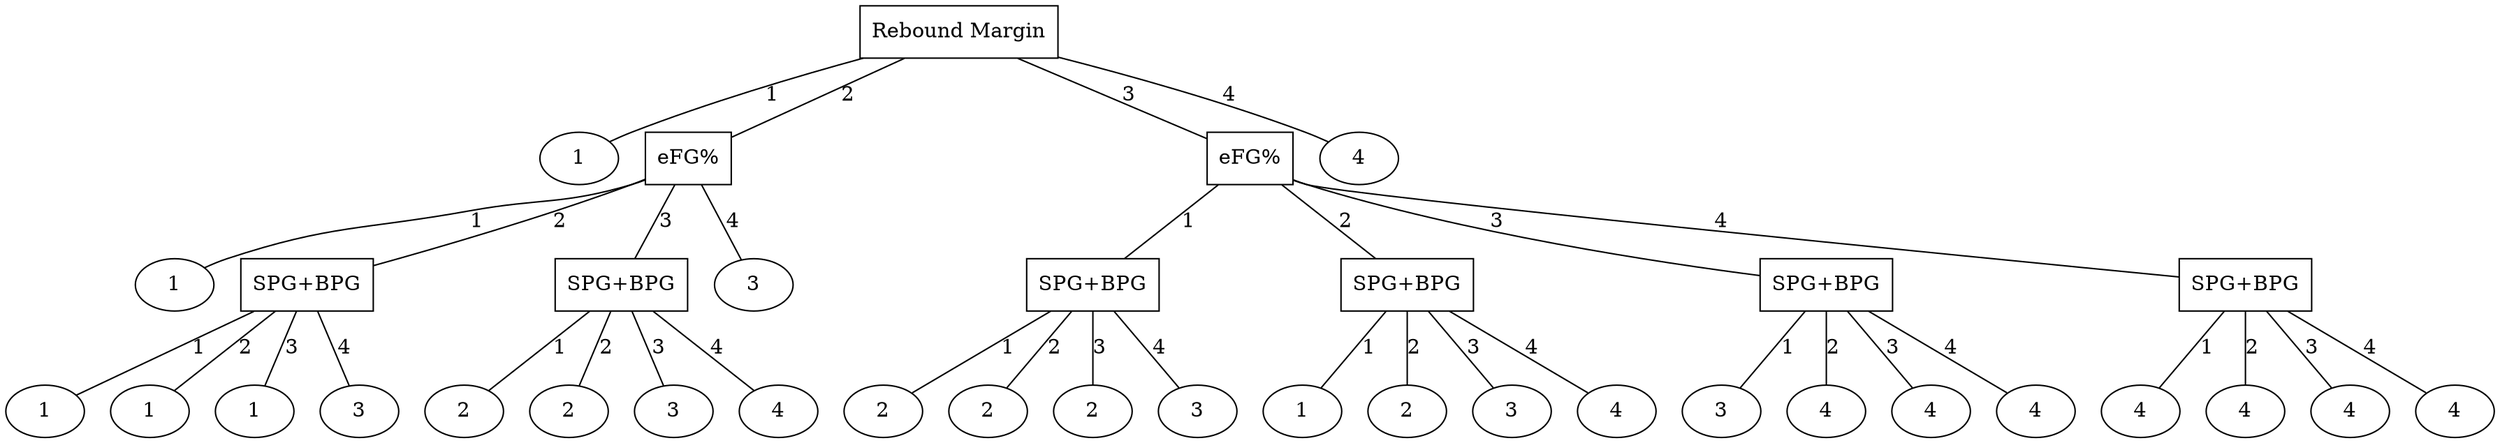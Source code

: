 graph g {
    att0 [label="Rebound Margin" shape=box];
    att1 [label="1"];
    att0--att1 [label="1"];
    att2 [label="eFG%" shape=box];
    att3 [label="1"];
    att2--att3 [label="1"];
    att4 [label="SPG+BPG" shape=box];
    att5 [label="1"];
    att4--att5 [label="1"];
    att6 [label="1"];
    att4--att6 [label="2"];
    att7 [label="1"];
    att4--att7 [label="3"];
    att8 [label="3"];
    att4--att8 [label="4"];
    att2--att4 [label="2"];
    att9 [label="SPG+BPG" shape=box];
    att10 [label="2"];
    att9--att10 [label="1"];
    att11 [label="2"];
    att9--att11 [label="2"];
    att12 [label="3"];
    att9--att12 [label="3"];
    att13 [label="4"];
    att9--att13 [label="4"];
    att2--att9 [label="3"];
    att14 [label="3"];
    att2--att14 [label="4"];
    att0--att2 [label="2"];
    att15 [label="eFG%" shape=box];
    att16 [label="SPG+BPG" shape=box];
    att17 [label="2"];
    att16--att17 [label="1"];
    att18 [label="2"];
    att16--att18 [label="2"];
    att19 [label="2"];
    att16--att19 [label="3"];
    att20 [label="3"];
    att16--att20 [label="4"];
    att15--att16 [label="1"];
    att21 [label="SPG+BPG" shape=box];
    att22 [label="1"];
    att21--att22 [label="1"];
    att23 [label="2"];
    att21--att23 [label="2"];
    att24 [label="3"];
    att21--att24 [label="3"];
    att25 [label="4"];
    att21--att25 [label="4"];
    att15--att21 [label="2"];
    att26 [label="SPG+BPG" shape=box];
    att27 [label="3"];
    att26--att27 [label="1"];
    att28 [label="4"];
    att26--att28 [label="2"];
    att29 [label="4"];
    att26--att29 [label="3"];
    att30 [label="4"];
    att26--att30 [label="4"];
    att15--att26 [label="3"];
    att31 [label="SPG+BPG" shape=box];
    att32 [label="4"];
    att31--att32 [label="1"];
    att33 [label="4"];
    att31--att33 [label="2"];
    att34 [label="4"];
    att31--att34 [label="3"];
    att35 [label="4"];
    att31--att35 [label="4"];
    att15--att31 [label="4"];
    att0--att15 [label="3"];
    att36 [label="4"];
    att0--att36 [label="4"];
}